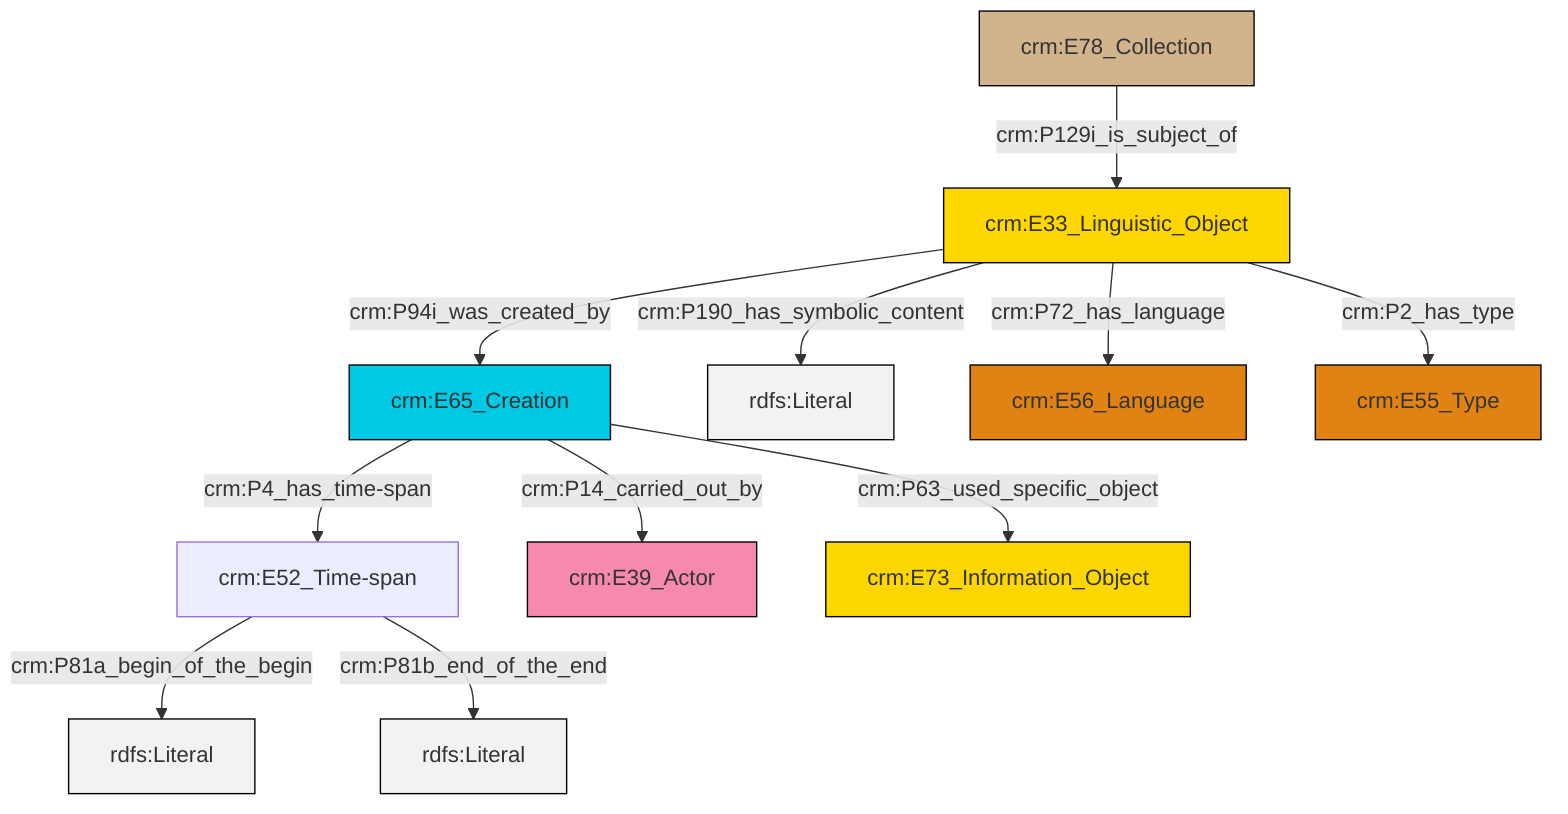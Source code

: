 graph TD
classDef Literal fill:#f2f2f2,stroke:#000000;
classDef CRM_Entity fill:#FFFFFF,stroke:#000000;
classDef Temporal_Entity fill:#00C9E6, stroke:#000000;
classDef Type fill:#E18312, stroke:#000000;
classDef Time-Span fill:#2C9C91, stroke:#000000;
classDef Appellation fill:#FFEB7F, stroke:#000000;
classDef Place fill:#008836, stroke:#000000;
classDef Persistent_Item fill:#B266B2, stroke:#000000;
classDef Conceptual_Object fill:#FFD700, stroke:#000000;
classDef Physical_Thing fill:#D2B48C, stroke:#000000;
classDef Actor fill:#f58aad, stroke:#000000;
classDef PC_Classes fill:#4ce600, stroke:#000000;
classDef Multi fill:#cccccc,stroke:#000000;

0["crm:E52_Time-span"]:::Default -->|crm:P81a_begin_of_the_begin| 4[rdfs:Literal]:::Literal
7["crm:E78_Collection"]:::Physical_Thing -->|crm:P129i_is_subject_of| 9["crm:E33_Linguistic_Object"]:::Conceptual_Object
10["crm:E65_Creation"]:::Temporal_Entity -->|crm:P14_carried_out_by| 2["crm:E39_Actor"]:::Actor
9["crm:E33_Linguistic_Object"]:::Conceptual_Object -->|crm:P190_has_symbolic_content| 11[rdfs:Literal]:::Literal
9["crm:E33_Linguistic_Object"]:::Conceptual_Object -->|crm:P72_has_language| 12["crm:E56_Language"]:::Type
0["crm:E52_Time-span"]:::Default -->|crm:P81b_end_of_the_end| 16[rdfs:Literal]:::Literal
9["crm:E33_Linguistic_Object"]:::Conceptual_Object -->|crm:P94i_was_created_by| 10["crm:E65_Creation"]:::Temporal_Entity
9["crm:E33_Linguistic_Object"]:::Conceptual_Object -->|crm:P2_has_type| 14["crm:E55_Type"]:::Type
10["crm:E65_Creation"]:::Temporal_Entity -->|crm:P63_used_specific_object| 5["crm:E73_Information_Object"]:::Conceptual_Object
10["crm:E65_Creation"]:::Temporal_Entity -->|crm:P4_has_time-span| 0["crm:E52_Time-span"]:::Default